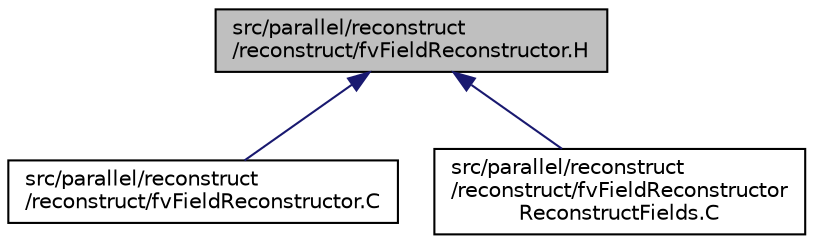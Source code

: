 digraph "src/parallel/reconstruct/reconstruct/fvFieldReconstructor.H"
{
  bgcolor="transparent";
  edge [fontname="Helvetica",fontsize="10",labelfontname="Helvetica",labelfontsize="10"];
  node [fontname="Helvetica",fontsize="10",shape=record];
  Node286 [label="src/parallel/reconstruct\l/reconstruct/fvFieldReconstructor.H",height=0.2,width=0.4,color="black", fillcolor="grey75", style="filled", fontcolor="black"];
  Node286 -> Node287 [dir="back",color="midnightblue",fontsize="10",style="solid",fontname="Helvetica"];
  Node287 [label="src/parallel/reconstruct\l/reconstruct/fvFieldReconstructor.C",height=0.2,width=0.4,color="black",URL="$a13955.html"];
  Node286 -> Node288 [dir="back",color="midnightblue",fontsize="10",style="solid",fontname="Helvetica"];
  Node288 [label="src/parallel/reconstruct\l/reconstruct/fvFieldReconstructor\lReconstructFields.C",height=0.2,width=0.4,color="black",URL="$a13961.html"];
}
